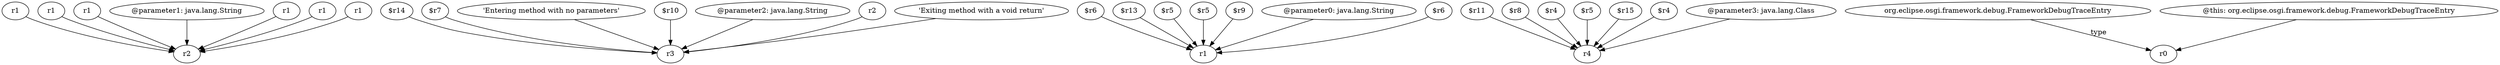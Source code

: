 digraph g {
0[label="r1"]
1[label="r2"]
0->1[label=""]
2[label="$r14"]
3[label="r3"]
2->3[label=""]
4[label="$r6"]
5[label="r1"]
4->5[label=""]
6[label="$r13"]
6->5[label=""]
7[label="r1"]
7->1[label=""]
8[label="$r11"]
9[label="r4"]
8->9[label=""]
10[label="$r7"]
10->3[label=""]
11[label="$r8"]
11->9[label=""]
12[label="$r5"]
12->5[label=""]
13[label="r1"]
13->1[label=""]
14[label="$r4"]
14->9[label=""]
15[label="'Entering method with no parameters'"]
15->3[label=""]
16[label="@parameter1: java.lang.String"]
16->1[label=""]
17[label="r1"]
17->1[label=""]
18[label="$r5"]
18->5[label=""]
19[label="$r9"]
19->5[label=""]
20[label="$r5"]
20->9[label=""]
21[label="org.eclipse.osgi.framework.debug.FrameworkDebugTraceEntry"]
22[label="r0"]
21->22[label="type"]
23[label="$r15"]
23->9[label=""]
24[label="$r4"]
24->9[label=""]
25[label="$r10"]
25->3[label=""]
26[label="@this: org.eclipse.osgi.framework.debug.FrameworkDebugTraceEntry"]
26->22[label=""]
27[label="@parameter2: java.lang.String"]
27->3[label=""]
28[label="@parameter3: java.lang.Class"]
28->9[label=""]
29[label="r1"]
29->1[label=""]
30[label="r1"]
30->1[label=""]
31[label="@parameter0: java.lang.String"]
31->5[label=""]
32[label="r2"]
32->3[label=""]
33[label="$r6"]
33->5[label=""]
34[label="'Exiting method with a void return'"]
34->3[label=""]
}